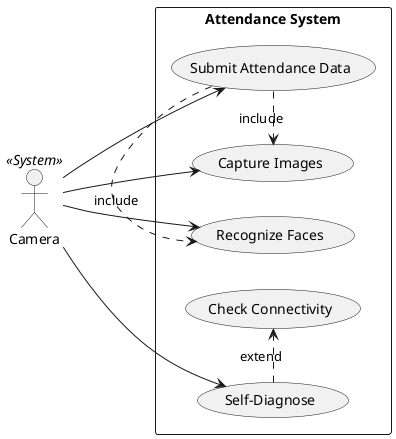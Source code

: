 @startuml
left to right direction
actor Camera <<System>> as camera

rectangle "Attendance System" {
  usecase "Capture Images" as uc1
  usecase "Recognize Faces" as uc2
  usecase "Submit Attendance Data" as uc3
  usecase "Self-Diagnose" as uc4
  
  camera --> uc1
  camera --> uc2
  camera --> uc3
  camera --> uc4
  
  uc3 .> uc1 : include
  uc3 .> uc2 : include
  uc4 .> (Check Connectivity) : extend
}
@enduml